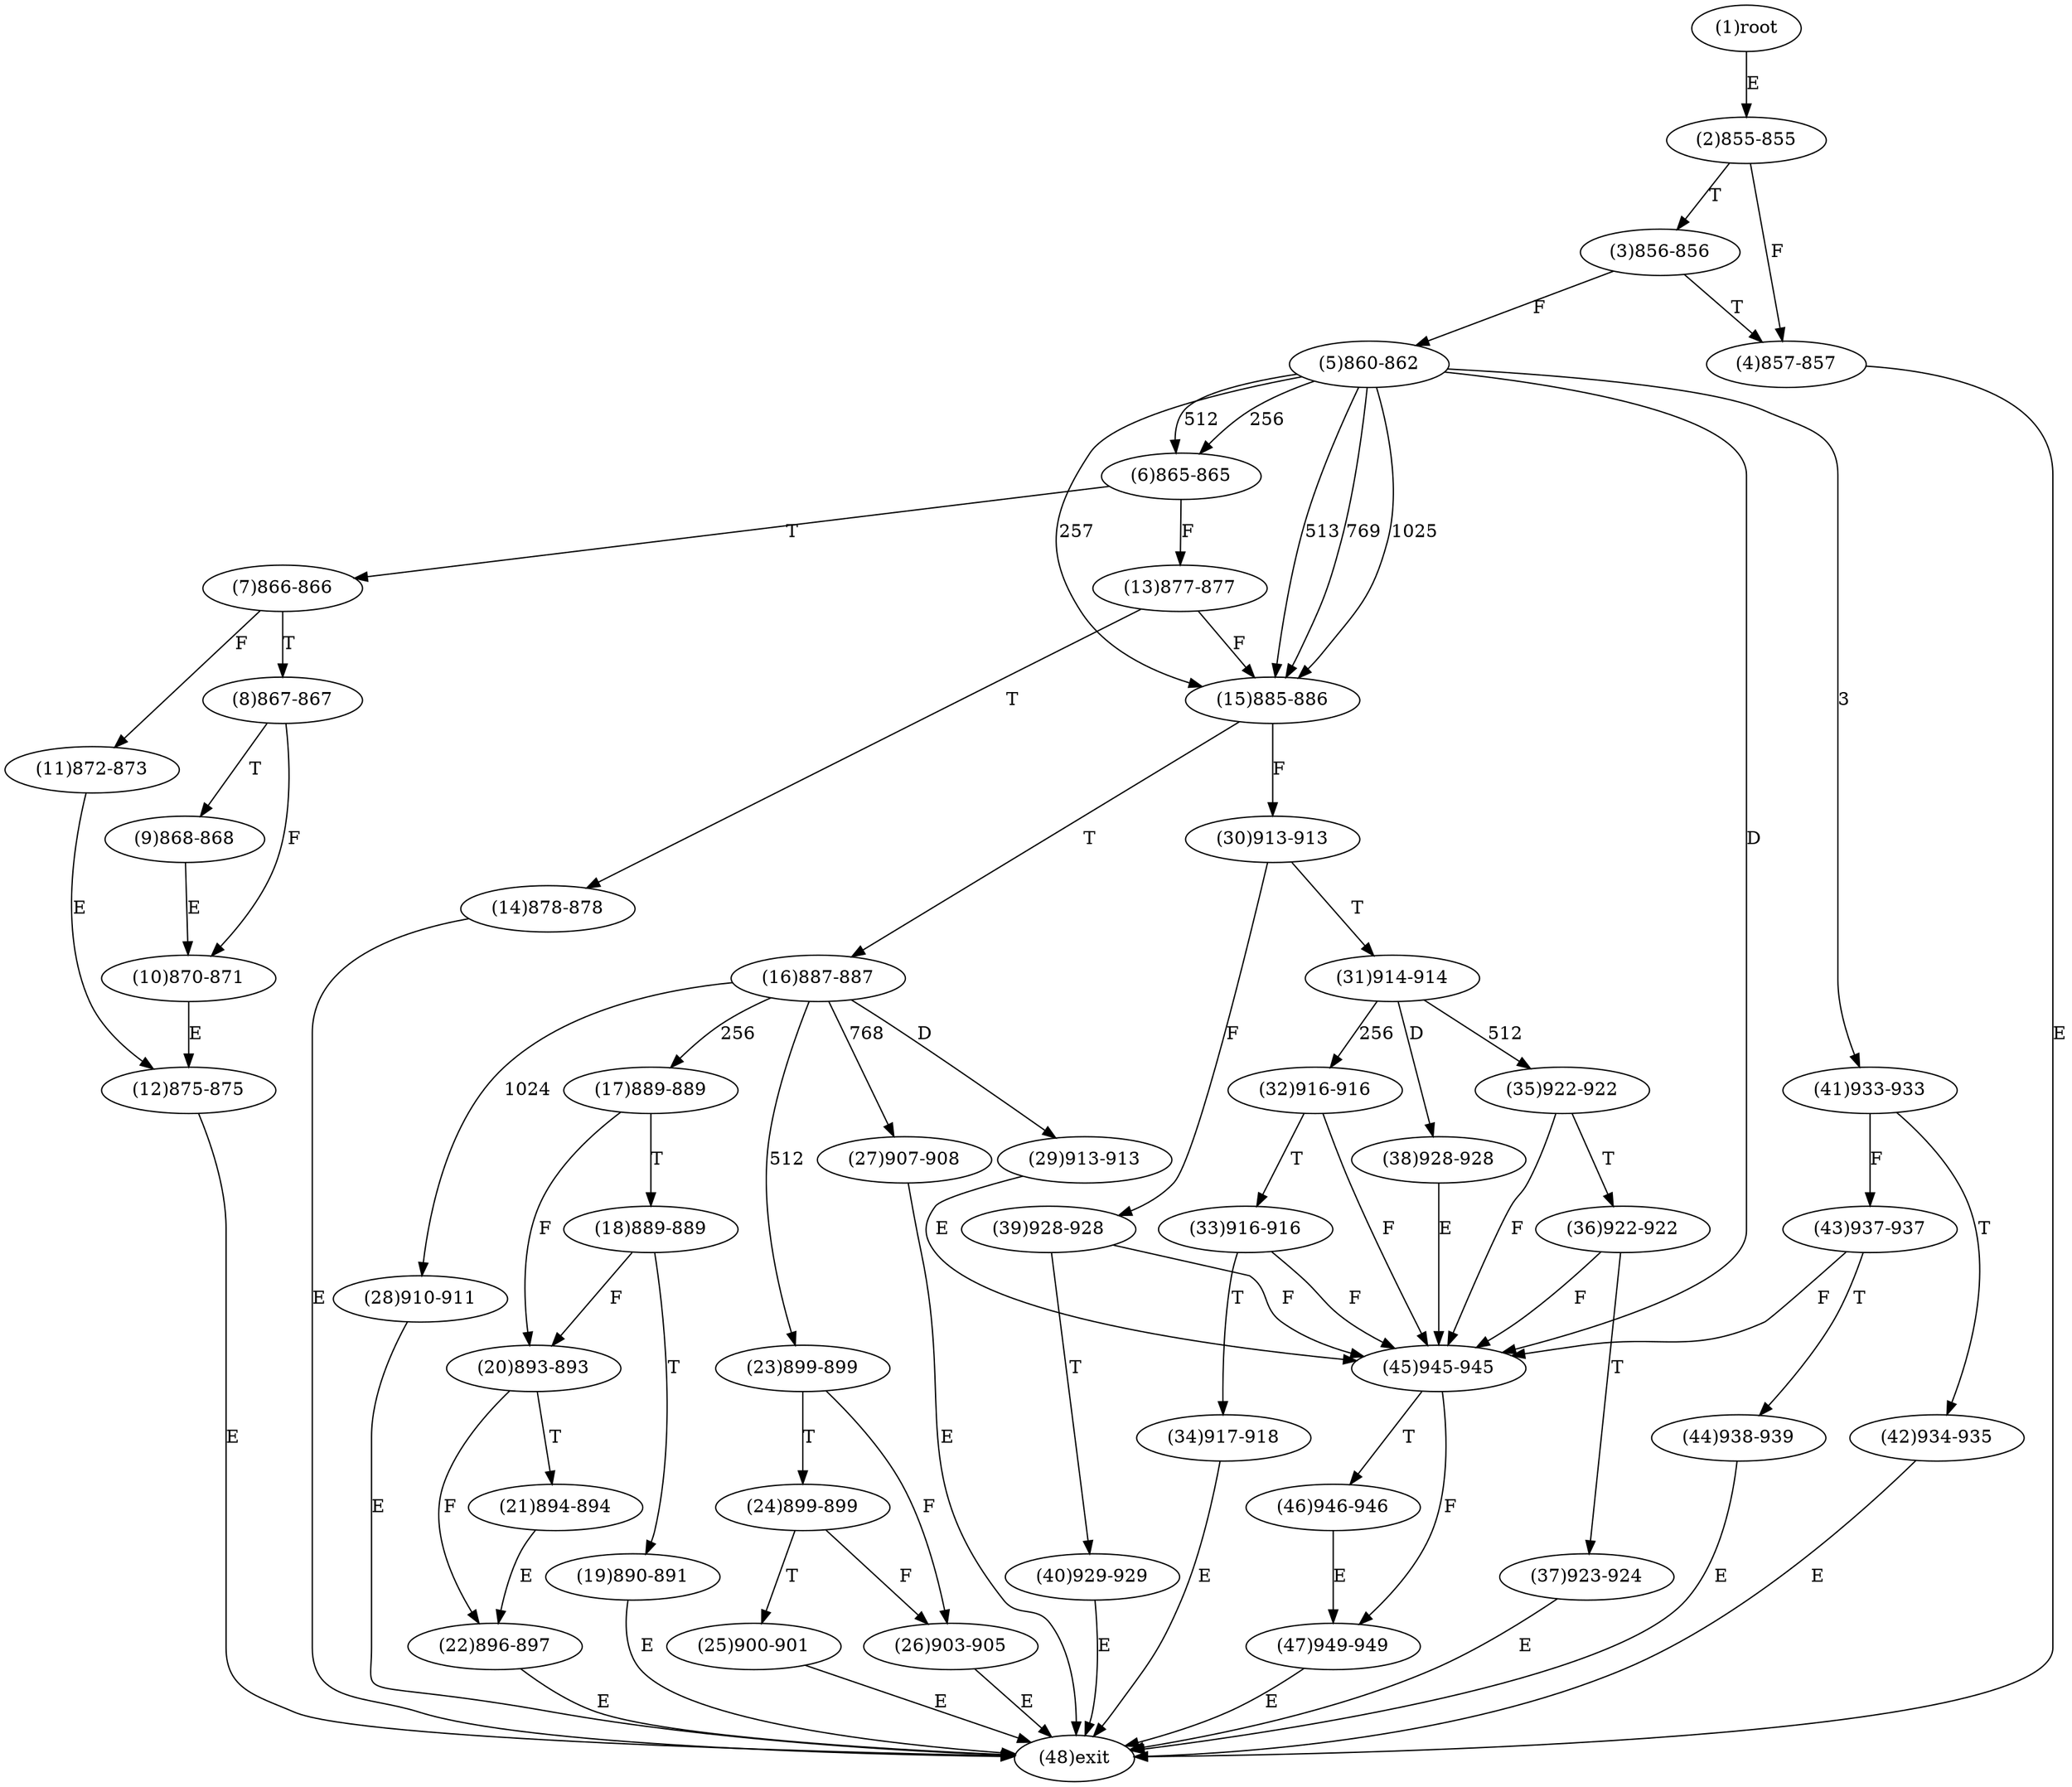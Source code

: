 digraph "" { 
1[ label="(1)root"];
2[ label="(2)855-855"];
3[ label="(3)856-856"];
4[ label="(4)857-857"];
5[ label="(5)860-862"];
6[ label="(6)865-865"];
7[ label="(7)866-866"];
8[ label="(8)867-867"];
9[ label="(9)868-868"];
10[ label="(10)870-871"];
11[ label="(11)872-873"];
12[ label="(12)875-875"];
13[ label="(13)877-877"];
14[ label="(14)878-878"];
15[ label="(15)885-886"];
17[ label="(17)889-889"];
16[ label="(16)887-887"];
19[ label="(19)890-891"];
18[ label="(18)889-889"];
21[ label="(21)894-894"];
20[ label="(20)893-893"];
23[ label="(23)899-899"];
22[ label="(22)896-897"];
25[ label="(25)900-901"];
24[ label="(24)899-899"];
27[ label="(27)907-908"];
26[ label="(26)903-905"];
29[ label="(29)913-913"];
28[ label="(28)910-911"];
31[ label="(31)914-914"];
30[ label="(30)913-913"];
34[ label="(34)917-918"];
35[ label="(35)922-922"];
32[ label="(32)916-916"];
33[ label="(33)916-916"];
38[ label="(38)928-928"];
39[ label="(39)928-928"];
36[ label="(36)922-922"];
37[ label="(37)923-924"];
42[ label="(42)934-935"];
43[ label="(43)937-937"];
40[ label="(40)929-929"];
41[ label="(41)933-933"];
46[ label="(46)946-946"];
47[ label="(47)949-949"];
44[ label="(44)938-939"];
45[ label="(45)945-945"];
48[ label="(48)exit"];
1->2[ label="E"];
2->4[ label="F"];
2->3[ label="T"];
3->5[ label="F"];
3->4[ label="T"];
4->48[ label="E"];
5->41[ label="3"];
5->6[ label="256"];
5->15[ label="257"];
5->6[ label="512"];
5->15[ label="513"];
5->15[ label="769"];
5->15[ label="1025"];
5->45[ label="D"];
6->13[ label="F"];
6->7[ label="T"];
7->11[ label="F"];
7->8[ label="T"];
8->10[ label="F"];
8->9[ label="T"];
9->10[ label="E"];
10->12[ label="E"];
11->12[ label="E"];
12->48[ label="E"];
13->15[ label="F"];
13->14[ label="T"];
14->48[ label="E"];
15->30[ label="F"];
15->16[ label="T"];
16->17[ label="256"];
16->23[ label="512"];
16->27[ label="768"];
16->28[ label="1024"];
16->29[ label="D"];
17->20[ label="F"];
17->18[ label="T"];
18->20[ label="F"];
18->19[ label="T"];
19->48[ label="E"];
20->22[ label="F"];
20->21[ label="T"];
21->22[ label="E"];
22->48[ label="E"];
23->26[ label="F"];
23->24[ label="T"];
24->26[ label="F"];
24->25[ label="T"];
25->48[ label="E"];
26->48[ label="E"];
27->48[ label="E"];
28->48[ label="E"];
29->45[ label="E"];
30->39[ label="F"];
30->31[ label="T"];
31->32[ label="256"];
31->35[ label="512"];
31->38[ label="D"];
32->45[ label="F"];
32->33[ label="T"];
33->45[ label="F"];
33->34[ label="T"];
34->48[ label="E"];
35->45[ label="F"];
35->36[ label="T"];
36->45[ label="F"];
36->37[ label="T"];
37->48[ label="E"];
38->45[ label="E"];
39->45[ label="F"];
39->40[ label="T"];
40->48[ label="E"];
41->43[ label="F"];
41->42[ label="T"];
42->48[ label="E"];
43->45[ label="F"];
43->44[ label="T"];
44->48[ label="E"];
45->47[ label="F"];
45->46[ label="T"];
46->47[ label="E"];
47->48[ label="E"];
}